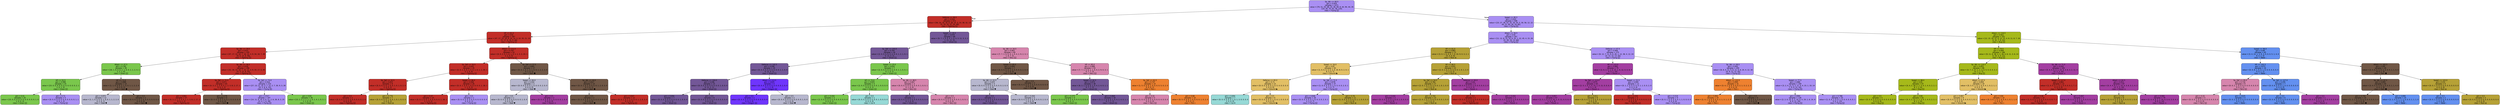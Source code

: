 digraph Tree {
node [shape=box, style="filled, rounded", color="black", fontname="helvetica"] ;
edge [fontname="helvetica"] ;
0 [label="Sp. Atk <= 60.5\ngini = 0.929\nsamples = 1071\nvalue = [79, 51, 44, 68, 24, 46, 69, 8, 44, 94, 44, 35\n119, 40, 70, 63, 39, 134]\nclass = Flying 🦅", fillcolor="#A98FF3"] ;
1 [label="Defense <= 99.5\ngini = 0.918\nsamples = 473\nvalue = [56, 24, 16, 16, 8, 28, 15, 3, 14, 38, 32, 13\n75, 19, 10, 37, 20, 49]\nclass = Fighting 🥊", fillcolor="#C22E28"] ;
0 -> 1 [labeldistance=2.5, labelangle=45, headlabel="True"] ;
2 [label="HP <= 81.0\ngini = 0.91\nsamples = 387\nvalue = [47, 17, 15, 16, 8, 24, 14, 3, 10, 35, 21, 10\n72, 17, 9, 16, 9, 44]\nclass = Fighting 🥊", fillcolor="#C22E28"] ;
1 -> 2 ;
3 [label="Sp. Atk <= 29.5\ngini = 0.915\nsamples = 335\nvalue = [47, 17, 13, 16, 7, 18, 13, 3, 9, 34, 18, 7, 49\n16, 6, 14, 9, 39]\nclass = Fighting 🥊", fillcolor="#C22E28"] ;
2 -> 3 ;
4 [label="Attack <= 47.5\ngini = 0.785\nsamples = 39\nvalue = [16, 1, 0, 0, 0, 2, 1, 0, 0, 1, 1, 2, 4, 1\n1, 2, 1, 6]\nclass = Grass 🌿", fillcolor="#7AC74C"] ;
3 -> 4 ;
5 [label="HP <= 52.5\ngini = 0.589\nsamples = 25\nvalue = [15, 0, 0, 0, 0, 0, 0, 0, 0, 0, 0, 0, 2, 1\n1, 0, 1, 5]\nclass = Grass 🌿", fillcolor="#7AC74C"] ;
4 -> 5 ;
6 [label="gini = 0.41\nsamples = 20\nvalue = [15, 0, 0, 0, 0, 0, 0, 0, 0, 0, 0, 0, 1, 0\n1, 0, 0, 3]\nclass = Grass 🌿", fillcolor="#7AC74C"] ;
5 -> 6 ;
7 [label="gini = 0.72\nsamples = 5\nvalue = [0, 0, 0, 0, 0, 0, 0, 0, 0, 0, 0, 0, 1, 1\n0, 0, 1, 2]\nclass = Flying 🦅", fillcolor="#A98FF3"] ;
5 -> 7 ;
8 [label="HP <= 71.0\ngini = 0.888\nsamples = 14\nvalue = [1, 1, 0, 0, 0, 2, 1, 0, 0, 1, 1, 2, 2, 0\n0, 2, 0, 1]\nclass = Dark 🌑", fillcolor="#705746"] ;
4 -> 8 ;
9 [label="gini = 0.875\nsamples = 12\nvalue = [1, 1, 0, 0, 0, 0, 1, 0, 0, 1, 1, 2, 2, 0\n0, 2, 0, 1]\nclass = Steel 🛡️", fillcolor="#B7B7CE"] ;
8 -> 9 ;
10 [label="gini = 0.0\nsamples = 2\nvalue = [0, 0, 0, 0, 0, 2, 0, 0, 0, 0, 0, 0, 0, 0\n0, 0, 0, 0]\nclass = Dark 🌑", fillcolor="#705746"] ;
8 -> 10 ;
11 [label="Sp. Atk <= 36.5\ngini = 0.918\nsamples = 296\nvalue = [31, 16, 13, 16, 7, 16, 12, 3, 9, 33, 17, 5, 45\n15, 5, 12, 8, 33]\nclass = Fighting 🥊", fillcolor="#C22E28"] ;
3 -> 11 ;
12 [label="Sp. Def <= 72.5\ngini = 0.871\nsamples = 63\nvalue = [4, 3, 2, 1, 2, 9, 0, 1, 2, 3, 8, 2, 17, 1\n0, 4, 2, 2]\nclass = Fighting 🥊", fillcolor="#C22E28"] ;
11 -> 12 ;
13 [label="gini = 0.864\nsamples = 57\nvalue = [4, 3, 2, 1, 2, 4, 0, 1, 1, 3, 8, 2, 17, 1\n0, 4, 2, 2]\nclass = Fighting 🥊", fillcolor="#C22E28"] ;
12 -> 13 ;
14 [label="gini = 0.278\nsamples = 6\nvalue = [0, 0, 0, 0, 0, 5, 0, 0, 1, 0, 0, 0, 0, 0\n0, 0, 0, 0]\nclass = Dark 🌑", fillcolor="#705746"] ;
12 -> 14 ;
15 [label="Sp. Def <= 74.0\ngini = 0.916\nsamples = 233\nvalue = [27, 13, 11, 15, 5, 7, 12, 2, 7, 30, 9, 3, 28\n14, 5, 8, 6, 31]\nclass = Flying 🦅", fillcolor="#A98FF3"] ;
11 -> 15 ;
16 [label="gini = 0.917\nsamples = 197\nvalue = [14, 11, 9, 14, 4, 6, 11, 2, 6, 26, 8, 3, 25\n13, 4, 7, 6, 28]\nclass = Flying 🦅", fillcolor="#A98FF3"] ;
15 -> 16 ;
17 [label="gini = 0.83\nsamples = 36\nvalue = [13, 2, 2, 1, 1, 1, 1, 0, 1, 4, 1, 0, 3, 1\n1, 1, 0, 3]\nclass = Grass 🌿", fillcolor="#7AC74C"] ;
15 -> 17 ;
18 [label="Attack <= 111.5\ngini = 0.767\nsamples = 52\nvalue = [0, 0, 2, 0, 1, 6, 1, 0, 1, 1, 3, 3, 23, 1\n3, 2, 0, 5]\nclass = Fighting 🥊", fillcolor="#C22E28"] ;
2 -> 18 ;
19 [label="Sp. Def <= 50.5\ngini = 0.645\nsamples = 35\nvalue = [0, 0, 1, 0, 0, 2, 0, 0, 1, 0, 1, 1, 20, 1\n3, 1, 0, 4]\nclass = Fighting 🥊", fillcolor="#C22E28"] ;
18 -> 19 ;
20 [label="Sp. Def <= 32.5\ngini = 0.815\nsamples = 9\nvalue = [0, 0, 0, 0, 0, 1, 0, 0, 1, 0, 1, 0, 2, 0\n2, 0, 0, 2]\nclass = Fighting 🥊", fillcolor="#C22E28"] ;
19 -> 20 ;
21 [label="gini = 0.0\nsamples = 2\nvalue = [0, 0, 0, 0, 0, 0, 0, 0, 0, 0, 0, 0, 2, 0\n0, 0, 0, 0]\nclass = Fighting 🥊", fillcolor="#C22E28"] ;
20 -> 21 ;
22 [label="gini = 0.776\nsamples = 7\nvalue = [0, 0, 0, 0, 0, 1, 0, 0, 1, 0, 1, 0, 0, 0\n2, 0, 0, 2]\nclass = Rock 🪨", fillcolor="#B6A136"] ;
20 -> 22 ;
23 [label="Speed <= 96.0\ngini = 0.506\nsamples = 26\nvalue = [0, 0, 1, 0, 0, 1, 0, 0, 0, 0, 0, 1, 18, 1\n1, 1, 0, 2]\nclass = Fighting 🥊", fillcolor="#C22E28"] ;
19 -> 23 ;
24 [label="gini = 0.47\nsamples = 25\nvalue = [0, 0, 1, 0, 0, 1, 0, 0, 0, 0, 0, 1, 18, 1\n1, 1, 0, 1]\nclass = Fighting 🥊", fillcolor="#C22E28"] ;
23 -> 24 ;
25 [label="gini = 0.0\nsamples = 1\nvalue = [0, 0, 0, 0, 0, 0, 0, 0, 0, 0, 0, 0, 0, 0\n0, 0, 0, 1]\nclass = Flying 🦅", fillcolor="#A98FF3"] ;
23 -> 25 ;
26 [label="Sp. Def <= 57.5\ngini = 0.865\nsamples = 17\nvalue = [0, 0, 1, 0, 1, 4, 1, 0, 0, 1, 2, 2, 3, 0\n0, 1, 0, 1]\nclass = Dark 🌑", fillcolor="#705746"] ;
18 -> 26 ;
27 [label="Speed <= 84.0\ngini = 0.444\nsamples = 3\nvalue = [0, 0, 0, 0, 0, 0, 1, 0, 0, 0, 0, 2, 0, 0\n0, 0, 0, 0]\nclass = Steel 🛡️", fillcolor="#B7B7CE"] ;
26 -> 27 ;
28 [label="gini = 0.0\nsamples = 1\nvalue = [0, 0, 0, 0, 0, 0, 0, 0, 0, 0, 0, 1, 0, 0\n0, 0, 0, 0]\nclass = Steel 🛡️", fillcolor="#B7B7CE"] ;
27 -> 28 ;
29 [label="gini = 0.5\nsamples = 2\nvalue = [0, 0, 0, 0, 0, 0, 1, 0, 0, 0, 0, 1, 0, 0\n0, 0, 0, 0]\nclass = Poison ☠️", fillcolor="#A33EA1"] ;
27 -> 29 ;
30 [label="Sp. Atk <= 44.0\ngini = 0.827\nsamples = 14\nvalue = [0, 0, 1, 0, 1, 4, 0, 0, 0, 1, 2, 0, 3, 0\n0, 1, 0, 1]\nclass = Dark 🌑", fillcolor="#705746"] ;
26 -> 30 ;
31 [label="gini = 0.0\nsamples = 2\nvalue = [0, 0, 0, 0, 0, 2, 0, 0, 0, 0, 0, 0, 0, 0\n0, 0, 0, 0]\nclass = Dark 🌑", fillcolor="#705746"] ;
30 -> 31 ;
32 [label="gini = 0.847\nsamples = 12\nvalue = [0, 0, 1, 0, 1, 2, 0, 0, 0, 1, 2, 0, 3, 0\n0, 1, 0, 1]\nclass = Fighting 🥊", fillcolor="#C22E28"] ;
30 -> 32 ;
33 [label="Speed <= 35.5\ngini = 0.878\nsamples = 86\nvalue = [9, 7, 1, 0, 0, 4, 1, 0, 4, 3, 11, 3, 3, 2\n1, 21, 11, 5]\nclass = Ghost 👻", fillcolor="#735797"] ;
1 -> 33 ;
34 [label="Sp. Def <= 103.0\ngini = 0.704\nsamples = 26\nvalue = [2, 0, 0, 0, 0, 0, 0, 0, 0, 1, 2, 1, 0, 1\n0, 13, 4, 2]\nclass = Ghost 👻", fillcolor="#735797"] ;
33 -> 34 ;
35 [label="Defense <= 142.5\ngini = 0.548\nsamples = 19\nvalue = [0, 0, 0, 0, 0, 0, 0, 0, 0, 0, 1, 1, 0, 0\n0, 12, 4, 1]\nclass = Ghost 👻", fillcolor="#735797"] ;
34 -> 35 ;
36 [label="Defense <= 104.0\ngini = 0.436\nsamples = 15\nvalue = [0, 0, 0, 0, 0, 0, 0, 0, 0, 0, 1, 0, 0, 0\n0, 11, 2, 1]\nclass = Ghost 👻", fillcolor="#735797"] ;
35 -> 36 ;
37 [label="gini = 0.694\nsamples = 7\nvalue = [0, 0, 0, 0, 0, 0, 0, 0, 0, 0, 1, 0, 0, 0\n0, 3, 2, 1]\nclass = Ghost 👻", fillcolor="#735797"] ;
36 -> 37 ;
38 [label="gini = 0.0\nsamples = 8\nvalue = [0, 0, 0, 0, 0, 0, 0, 0, 0, 0, 0, 0, 0, 0\n0, 8, 0, 0]\nclass = Ghost 👻", fillcolor="#735797"] ;
36 -> 38 ;
39 [label="Attack <= 113.5\ngini = 0.625\nsamples = 4\nvalue = [0, 0, 0, 0, 0, 0, 0, 0, 0, 0, 0, 1, 0, 0\n0, 1, 2, 0]\nclass = Dragon 🐉", fillcolor="#6F35FC"] ;
35 -> 39 ;
40 [label="gini = 0.0\nsamples = 2\nvalue = [0, 0, 0, 0, 0, 0, 0, 0, 0, 0, 0, 0, 0, 0\n0, 0, 2, 0]\nclass = Dragon 🐉", fillcolor="#6F35FC"] ;
39 -> 40 ;
41 [label="gini = 0.5\nsamples = 2\nvalue = [0, 0, 0, 0, 0, 0, 0, 0, 0, 0, 0, 1, 0, 0\n0, 1, 0, 0]\nclass = Steel 🛡️", fillcolor="#B7B7CE"] ;
39 -> 41 ;
42 [label="Speed <= 25.0\ngini = 0.816\nsamples = 7\nvalue = [2, 0, 0, 0, 0, 0, 0, 0, 0, 1, 1, 0, 0, 1\n0, 1, 0, 1]\nclass = Grass 🌿", fillcolor="#7AC74C"] ;
34 -> 42 ;
43 [label="HP <= 72.0\ngini = 0.625\nsamples = 4\nvalue = [2, 0, 0, 0, 0, 0, 0, 0, 0, 1, 0, 0, 0, 0\n0, 0, 0, 1]\nclass = Grass 🌿", fillcolor="#7AC74C"] ;
42 -> 43 ;
44 [label="gini = 0.444\nsamples = 3\nvalue = [2, 0, 0, 0, 0, 0, 0, 0, 0, 0, 0, 0, 0, 0\n0, 0, 0, 1]\nclass = Grass 🌿", fillcolor="#7AC74C"] ;
43 -> 44 ;
45 [label="gini = 0.0\nsamples = 1\nvalue = [0, 0, 0, 0, 0, 0, 0, 0, 0, 1, 0, 0, 0, 0\n0, 0, 0, 0]\nclass = Ice ❄️", fillcolor="#96D9D6"] ;
43 -> 45 ;
46 [label="Sp. Atk <= 48.5\ngini = 0.667\nsamples = 3\nvalue = [0, 0, 0, 0, 0, 0, 0, 0, 0, 0, 1, 0, 0, 1\n0, 1, 0, 0]\nclass = Fairy 🧚", fillcolor="#D685AD"] ;
42 -> 46 ;
47 [label="gini = 0.0\nsamples = 1\nvalue = [0, 0, 0, 0, 0, 0, 0, 0, 0, 0, 0, 0, 0, 0\n0, 1, 0, 0]\nclass = Ghost 👻", fillcolor="#735797"] ;
46 -> 47 ;
48 [label="gini = 0.5\nsamples = 2\nvalue = [0, 0, 0, 0, 0, 0, 0, 0, 0, 0, 1, 0, 0, 1\n0, 0, 0, 0]\nclass = Fairy 🧚", fillcolor="#D685AD"] ;
46 -> 48 ;
49 [label="Sp. Atk <= 34.5\ngini = 0.902\nsamples = 60\nvalue = [7, 7, 1, 0, 0, 4, 1, 0, 4, 2, 9, 2, 3, 1\n1, 8, 7, 3]\nclass = Fairy 🧚", fillcolor="#D685AD"] ;
33 -> 49 ;
50 [label="Speed <= 85.0\ngini = 0.694\nsamples = 7\nvalue = [0, 0, 0, 0, 0, 3, 0, 0, 0, 0, 0, 2, 0, 0\n1, 1, 0, 0]\nclass = Dark 🌑", fillcolor="#705746"] ;
49 -> 50 ;
51 [label="Sp. Atk <= 22.5\ngini = 0.625\nsamples = 4\nvalue = [0, 0, 0, 0, 0, 0, 0, 0, 0, 0, 0, 2, 0, 0\n1, 1, 0, 0]\nclass = Steel 🛡️", fillcolor="#B7B7CE"] ;
50 -> 51 ;
52 [label="gini = 0.0\nsamples = 1\nvalue = [0, 0, 0, 0, 0, 0, 0, 0, 0, 0, 0, 0, 0, 0\n0, 1, 0, 0]\nclass = Ghost 👻", fillcolor="#735797"] ;
51 -> 52 ;
53 [label="gini = 0.444\nsamples = 3\nvalue = [0, 0, 0, 0, 0, 0, 0, 0, 0, 0, 0, 2, 0, 0\n1, 0, 0, 0]\nclass = Steel 🛡️", fillcolor="#B7B7CE"] ;
51 -> 53 ;
54 [label="gini = 0.0\nsamples = 3\nvalue = [0, 0, 0, 0, 0, 3, 0, 0, 0, 0, 0, 0, 0, 0\n0, 0, 0, 0]\nclass = Dark 🌑", fillcolor="#705746"] ;
50 -> 54 ;
55 [label="HP <= 85.0\ngini = 0.886\nsamples = 53\nvalue = [7, 7, 1, 0, 0, 1, 1, 0, 4, 2, 9, 0, 3, 1\n0, 7, 7, 3]\nclass = Fairy 🧚", fillcolor="#D685AD"] ;
49 -> 55 ;
56 [label="Speed <= 42.5\ngini = 0.874\nsamples = 38\nvalue = [6, 2, 1, 0, 0, 0, 1, 0, 4, 2, 4, 0, 1, 1\n0, 7, 7, 2]\nclass = Ghost 👻", fillcolor="#735797"] ;
55 -> 56 ;
57 [label="gini = 0.375\nsamples = 4\nvalue = [3, 0, 0, 0, 0, 0, 0, 0, 0, 0, 0, 0, 0, 0\n0, 0, 0, 1]\nclass = Grass 🌿", fillcolor="#7AC74C"] ;
56 -> 57 ;
58 [label="gini = 0.869\nsamples = 34\nvalue = [3, 2, 1, 0, 0, 0, 1, 0, 4, 2, 4, 0, 1, 1\n0, 7, 7, 1]\nclass = Ghost 👻", fillcolor="#735797"] ;
56 -> 58 ;
59 [label="Sp. Def <= 62.5\ngini = 0.747\nsamples = 15\nvalue = [1, 5, 0, 0, 0, 1, 0, 0, 0, 0, 5, 0, 2, 0\n0, 0, 0, 1]\nclass = Fire 🔥", fillcolor="#EE8130"] ;
55 -> 59 ;
60 [label="gini = 0.32\nsamples = 5\nvalue = [1, 0, 0, 0, 0, 0, 0, 0, 0, 0, 4, 0, 0, 0\n0, 0, 0, 0]\nclass = Fairy 🧚", fillcolor="#D685AD"] ;
59 -> 60 ;
61 [label="gini = 0.68\nsamples = 10\nvalue = [0, 5, 0, 0, 0, 1, 0, 0, 0, 0, 1, 0, 2, 0\n0, 0, 0, 1]\nclass = Fire 🔥", fillcolor="#EE8130"] ;
59 -> 61 ;
62 [label="Speed <= 85.5\ngini = 0.924\nsamples = 598\nvalue = [23, 27, 28, 52, 16, 18, 54, 5, 30, 56, 12, 22\n44, 21, 60, 26, 19, 85]\nclass = Flying 🦅", fillcolor="#A98FF3"] ;
0 -> 62 [labeldistance=2.5, labelangle=-45, headlabel="False"] ;
63 [label="Attack <= 56.5\ngini = 0.91\nsamples = 347\nvalue = [11, 12, 8, 15, 10, 6, 33, 1, 22, 45, 4, 15, 26\n15, 28, 19, 13, 64]\nclass = Flying 🦅", fillcolor="#A98FF3"] ;
62 -> 63 ;
64 [label="HP <= 61.0\ngini = 0.883\nsamples = 72\nvalue = [3, 0, 1, 4, 4, 0, 7, 0, 10, 9, 0, 3, 2, 1\n15, 4, 0, 9]\nclass = Rock 🪨", fillcolor="#B6A136"] ;
63 -> 64 ;
65 [label="Speed <= 34.0\ngini = 0.87\nsamples = 50\nvalue = [1, 0, 0, 4, 3, 0, 3, 0, 10, 8, 0, 2, 0, 1\n8, 3, 0, 7]\nclass = Ground 🏜️", fillcolor="#E2BF65"] ;
64 -> 65 ;
66 [label="Defense <= 65.0\ngini = 0.71\nsamples = 13\nvalue = [0, 0, 0, 0, 0, 0, 2, 0, 5, 4, 0, 0, 0, 0\n2, 0, 0, 0]\nclass = Ground 🏜️", fillcolor="#E2BF65"] ;
65 -> 66 ;
67 [label="gini = 0.694\nsamples = 7\nvalue = [0, 0, 0, 0, 0, 0, 1, 0, 1, 3, 0, 0, 0, 0\n2, 0, 0, 0]\nclass = Ice ❄️", fillcolor="#96D9D6"] ;
66 -> 67 ;
68 [label="gini = 0.5\nsamples = 6\nvalue = [0, 0, 0, 0, 0, 0, 1, 0, 4, 1, 0, 0, 0, 0\n0, 0, 0, 0]\nclass = Ground 🏜️", fillcolor="#E2BF65"] ;
66 -> 68 ;
69 [label="Sp. Def <= 71.5\ngini = 0.878\nsamples = 37\nvalue = [1, 0, 0, 4, 3, 0, 1, 0, 5, 4, 0, 2, 0, 1\n6, 3, 0, 7]\nclass = Flying 🦅", fillcolor="#A98FF3"] ;
65 -> 69 ;
70 [label="gini = 0.846\nsamples = 26\nvalue = [0, 0, 0, 4, 0, 0, 1, 0, 4, 3, 0, 2, 0, 1\n2, 2, 0, 7]\nclass = Flying 🦅", fillcolor="#A98FF3"] ;
69 -> 70 ;
71 [label="gini = 0.76\nsamples = 11\nvalue = [1, 0, 0, 0, 3, 0, 0, 0, 1, 1, 0, 0, 0, 0\n4, 1, 0, 0]\nclass = Rock 🪨", fillcolor="#B6A136"] ;
69 -> 71 ;
72 [label="HP <= 80.5\ngini = 0.831\nsamples = 22\nvalue = [2, 0, 1, 0, 1, 0, 4, 0, 0, 1, 0, 1, 2, 0\n7, 1, 0, 2]\nclass = Rock 🪨", fillcolor="#B6A136"] ;
64 -> 72 ;
73 [label="Sp. Def <= 54.5\ngini = 0.782\nsamples = 17\nvalue = [2, 0, 1, 0, 1, 0, 2, 0, 0, 1, 0, 1, 0, 0\n7, 1, 0, 1]\nclass = Rock 🪨", fillcolor="#B6A136"] ;
72 -> 73 ;
74 [label="gini = 0.444\nsamples = 3\nvalue = [0, 0, 0, 0, 0, 0, 2, 0, 0, 1, 0, 0, 0, 0\n0, 0, 0, 0]\nclass = Poison ☠️", fillcolor="#A33EA1"] ;
73 -> 74 ;
75 [label="gini = 0.704\nsamples = 14\nvalue = [2, 0, 1, 0, 1, 0, 0, 0, 0, 0, 0, 1, 0, 0\n7, 1, 0, 1]\nclass = Rock 🪨", fillcolor="#B6A136"] ;
73 -> 75 ;
76 [label="Defense <= 60.0\ngini = 0.64\nsamples = 5\nvalue = [0, 0, 0, 0, 0, 0, 2, 0, 0, 0, 0, 0, 2, 0\n0, 0, 0, 1]\nclass = Poison ☠️", fillcolor="#A33EA1"] ;
72 -> 76 ;
77 [label="gini = 0.0\nsamples = 2\nvalue = [0, 0, 0, 0, 0, 0, 0, 0, 0, 0, 0, 0, 2, 0\n0, 0, 0, 0]\nclass = Fighting 🥊", fillcolor="#C22E28"] ;
76 -> 77 ;
78 [label="gini = 0.444\nsamples = 3\nvalue = [0, 0, 0, 0, 0, 0, 2, 0, 0, 0, 0, 0, 0, 0\n0, 0, 0, 1]\nclass = Poison ☠️", fillcolor="#A33EA1"] ;
76 -> 78 ;
79 [label="Defense <= 67.5\ngini = 0.906\nsamples = 275\nvalue = [8, 12, 7, 11, 6, 6, 26, 1, 12, 36, 4, 12, 24\n14, 13, 15, 13, 55]\nclass = Flying 🦅", fillcolor="#A98FF3"] ;
63 -> 79 ;
80 [label="HP <= 115.0\ngini = 0.883\nsamples = 75\nvalue = [2, 6, 2, 0, 1, 0, 15, 1, 6, 12, 0, 0, 8, 4\n4, 3, 1, 10]\nclass = Poison ☠️", fillcolor="#A33EA1"] ;
79 -> 80 ;
81 [label="Sp. Def <= 113.5\ngini = 0.875\nsamples = 63\nvalue = [2, 5, 1, 0, 1, 0, 15, 1, 5, 11, 0, 0, 6, 4\n4, 3, 1, 4]\nclass = Poison ☠️", fillcolor="#A33EA1"] ;
80 -> 81 ;
82 [label="gini = 0.857\nsamples = 57\nvalue = [2, 5, 1, 0, 0, 0, 15, 1, 3, 11, 0, 0, 6, 4\n1, 3, 1, 4]\nclass = Poison ☠️", fillcolor="#A33EA1"] ;
81 -> 82 ;
83 [label="gini = 0.611\nsamples = 6\nvalue = [0, 0, 0, 0, 1, 0, 0, 0, 2, 0, 0, 0, 0, 0\n3, 0, 0, 0]\nclass = Rock 🪨", fillcolor="#B6A136"] ;
81 -> 83 ;
84 [label="Speed <= 52.5\ngini = 0.694\nsamples = 12\nvalue = [0, 1, 1, 0, 0, 0, 0, 0, 1, 1, 0, 0, 2, 0\n0, 0, 0, 6]\nclass = Flying 🦅", fillcolor="#A98FF3"] ;
80 -> 84 ;
85 [label="gini = 0.444\nsamples = 3\nvalue = [0, 1, 0, 0, 0, 0, 0, 0, 0, 0, 0, 0, 2, 0\n0, 0, 0, 0]\nclass = Fighting 🥊", fillcolor="#C22E28"] ;
84 -> 85 ;
86 [label="gini = 0.519\nsamples = 9\nvalue = [0, 0, 1, 0, 0, 0, 0, 0, 1, 1, 0, 0, 0, 0\n0, 0, 0, 6]\nclass = Flying 🦅", fillcolor="#A98FF3"] ;
84 -> 86 ;
87 [label="Sp. Atk <= 69.5\ngini = 0.902\nsamples = 200\nvalue = [6, 6, 5, 11, 5, 6, 11, 0, 6, 24, 4, 12, 16\n10, 9, 12, 12, 45]\nclass = Flying 🦅", fillcolor="#A98FF3"] ;
79 -> 87 ;
88 [label="Attack <= 122.5\ngini = 0.905\nsamples = 31\nvalue = [3, 4, 1, 0, 0, 4, 0, 0, 2, 1, 3, 2, 2, 3\n0, 3, 0, 3]\nclass = Fire 🔥", fillcolor="#EE8130"] ;
87 -> 88 ;
89 [label="gini = 0.893\nsamples = 25\nvalue = [2, 4, 1, 0, 0, 0, 0, 0, 2, 1, 3, 1, 2, 3\n0, 3, 0, 3]\nclass = Fire 🔥", fillcolor="#EE8130"] ;
88 -> 89 ;
90 [label="gini = 0.5\nsamples = 6\nvalue = [1, 0, 0, 0, 0, 4, 0, 0, 0, 0, 0, 1, 0, 0\n0, 0, 0, 0]\nclass = Dark 🌑", fillcolor="#705746"] ;
88 -> 90 ;
91 [label="Speed <= 77.5\ngini = 0.886\nsamples = 169\nvalue = [3, 2, 4, 11, 5, 2, 11, 0, 4, 23, 1, 10, 14\n7, 9, 9, 12, 42]\nclass = Flying 🦅", fillcolor="#A98FF3"] ;
87 -> 91 ;
92 [label="gini = 0.894\nsamples = 136\nvalue = [2, 2, 0, 10, 5, 2, 10, 0, 4, 19, 1, 6, 14, 6\n6, 9, 11, 29]\nclass = Flying 🦅", fillcolor="#A98FF3"] ;
91 -> 92 ;
93 [label="gini = 0.788\nsamples = 33\nvalue = [1, 0, 4, 1, 0, 0, 1, 0, 0, 4, 0, 4, 0, 1\n3, 0, 1, 13]\nclass = Flying 🦅", fillcolor="#A98FF3"] ;
91 -> 93 ;
94 [label="Attack <= 116.5\ngini = 0.921\nsamples = 251\nvalue = [12, 15, 20, 37, 6, 12, 21, 4, 8, 11, 8, 7, 18\n6, 32, 7, 6, 21]\nclass = Bug 🐞", fillcolor="#A6B91A"] ;
62 -> 94 ;
95 [label="HP <= 70.5\ngini = 0.906\nsamples = 186\nvalue = [9, 11, 6, 36, 3, 3, 18, 4, 8, 11, 3, 6, 14\n6, 24, 3, 4, 17]\nclass = Bug 🐞", fillcolor="#A6B91A"] ;
94 -> 95 ;
96 [label="Sp. Atk <= 110.5\ngini = 0.853\nsamples = 86\nvalue = [4, 7, 2, 27, 1, 2, 3, 0, 5, 5, 0, 4, 3, 2\n12, 1, 1, 7]\nclass = Bug 🐞", fillcolor="#A6B91A"] ;
95 -> 96 ;
97 [label="Speed <= 88.0\ngini = 0.81\nsamples = 67\nvalue = [4, 4, 2, 26, 1, 1, 3, 0, 1, 4, 0, 2, 2, 1\n8, 1, 1, 6]\nclass = Bug 🐞", fillcolor="#A6B91A"] ;
96 -> 97 ;
98 [label="gini = 0.0\nsamples = 5\nvalue = [0, 0, 0, 5, 0, 0, 0, 0, 0, 0, 0, 0, 0, 0\n0, 0, 0, 0]\nclass = Bug 🐞", fillcolor="#A6B91A"] ;
97 -> 98 ;
99 [label="gini = 0.84\nsamples = 62\nvalue = [4, 4, 2, 21, 1, 1, 3, 0, 1, 4, 0, 2, 2, 1\n8, 1, 1, 6]\nclass = Bug 🐞", fillcolor="#A6B91A"] ;
97 -> 99 ;
100 [label="Attack <= 67.5\ngini = 0.859\nsamples = 19\nvalue = [0, 3, 0, 1, 0, 1, 0, 0, 4, 1, 0, 2, 1, 1\n4, 0, 0, 1]\nclass = Ground 🏜️", fillcolor="#E2BF65"] ;
96 -> 100 ;
101 [label="gini = 0.667\nsamples = 9\nvalue = [0, 0, 0, 0, 0, 0, 0, 0, 4, 0, 0, 1, 0, 1\n3, 0, 0, 0]\nclass = Ground 🏜️", fillcolor="#E2BF65"] ;
100 -> 101 ;
102 [label="gini = 0.84\nsamples = 10\nvalue = [0, 3, 0, 1, 0, 1, 0, 0, 0, 1, 0, 1, 1, 0\n1, 0, 0, 1]\nclass = Fire 🔥", fillcolor="#EE8130"] ;
100 -> 102 ;
103 [label="Sp. Atk <= 71.0\ngini = 0.916\nsamples = 100\nvalue = [5, 4, 4, 9, 2, 1, 15, 4, 3, 6, 3, 2, 11, 4\n12, 2, 3, 10]\nclass = Poison ☠️", fillcolor="#A33EA1"] ;
95 -> 103 ;
104 [label="Speed <= 117.0\ngini = 0.663\nsamples = 13\nvalue = [1, 0, 0, 0, 1, 0, 1, 0, 0, 0, 0, 1, 7, 2\n0, 0, 0, 0]\nclass = Fighting 🥊", fillcolor="#C22E28"] ;
103 -> 104 ;
105 [label="gini = 0.48\nsamples = 10\nvalue = [1, 0, 0, 0, 1, 0, 0, 0, 0, 0, 0, 0, 7, 1\n0, 0, 0, 0]\nclass = Fighting 🥊", fillcolor="#C22E28"] ;
104 -> 105 ;
106 [label="gini = 0.667\nsamples = 3\nvalue = [0, 0, 0, 0, 0, 0, 1, 0, 0, 0, 0, 1, 0, 1\n0, 0, 0, 0]\nclass = Poison ☠️", fillcolor="#A33EA1"] ;
104 -> 106 ;
107 [label="Attack <= 62.5\ngini = 0.911\nsamples = 87\nvalue = [4, 4, 4, 9, 1, 1, 14, 4, 3, 6, 3, 1, 4, 2\n12, 2, 3, 10]\nclass = Poison ☠️", fillcolor="#A33EA1"] ;
103 -> 107 ;
108 [label="gini = 0.719\nsamples = 8\nvalue = [2, 0, 0, 0, 0, 0, 0, 0, 0, 0, 0, 1, 0, 0\n3, 2, 0, 0]\nclass = Rock 🪨", fillcolor="#B6A136"] ;
107 -> 108 ;
109 [label="gini = 0.905\nsamples = 79\nvalue = [2, 4, 4, 9, 1, 1, 14, 4, 3, 6, 3, 0, 4, 2\n9, 0, 3, 10]\nclass = Poison ☠️", fillcolor="#A33EA1"] ;
107 -> 109 ;
110 [label="Speed <= 96.0\ngini = 0.89\nsamples = 65\nvalue = [3, 4, 14, 1, 3, 9, 3, 0, 0, 0, 5, 1, 4, 0\n8, 4, 2, 4]\nclass = Water 💧", fillcolor="#6390F0"] ;
94 -> 110 ;
111 [label="HP <= 102.5\ngini = 0.672\nsamples = 16\nvalue = [0, 0, 8, 1, 0, 0, 1, 0, 0, 0, 4, 0, 0, 0\n0, 0, 1, 1]\nclass = Water 💧", fillcolor="#6390F0"] ;
110 -> 111 ;
112 [label="Sp. Def <= 95.0\ngini = 0.716\nsamples = 9\nvalue = [0, 0, 2, 1, 0, 0, 0, 0, 0, 0, 4, 0, 0, 0\n0, 0, 1, 1]\nclass = Fairy 🧚", fillcolor="#D685AD"] ;
111 -> 112 ;
113 [label="gini = 0.32\nsamples = 5\nvalue = [0, 0, 0, 1, 0, 0, 0, 0, 0, 0, 4, 0, 0, 0\n0, 0, 0, 0]\nclass = Fairy 🧚", fillcolor="#D685AD"] ;
112 -> 113 ;
114 [label="gini = 0.625\nsamples = 4\nvalue = [0, 0, 2, 0, 0, 0, 0, 0, 0, 0, 0, 0, 0, 0\n0, 0, 1, 1]\nclass = Water 💧", fillcolor="#6390F0"] ;
112 -> 114 ;
115 [label="Sp. Def <= 127.0\ngini = 0.245\nsamples = 7\nvalue = [0, 0, 6, 0, 0, 0, 1, 0, 0, 0, 0, 0, 0, 0\n0, 0, 0, 0]\nclass = Water 💧", fillcolor="#6390F0"] ;
111 -> 115 ;
116 [label="gini = 0.0\nsamples = 6\nvalue = [0, 0, 6, 0, 0, 0, 0, 0, 0, 0, 0, 0, 0, 0\n0, 0, 0, 0]\nclass = Water 💧", fillcolor="#6390F0"] ;
115 -> 116 ;
117 [label="gini = 0.0\nsamples = 1\nvalue = [0, 0, 0, 0, 0, 0, 1, 0, 0, 0, 0, 0, 0, 0\n0, 0, 0, 0]\nclass = Poison ☠️", fillcolor="#A33EA1"] ;
115 -> 117 ;
118 [label="Attack <= 162.5\ngini = 0.89\nsamples = 49\nvalue = [3, 4, 6, 0, 3, 9, 2, 0, 0, 0, 1, 1, 4, 0\n8, 4, 1, 3]\nclass = Dark 🌑", fillcolor="#705746"] ;
110 -> 118 ;
119 [label="Sp. Atk <= 97.5\ngini = 0.895\nsamples = 44\nvalue = [3, 4, 5, 0, 3, 9, 2, 0, 0, 0, 1, 1, 4, 0\n4, 4, 1, 3]\nclass = Dark 🌑", fillcolor="#705746"] ;
118 -> 119 ;
120 [label="gini = 0.759\nsamples = 19\nvalue = [1, 2, 1, 0, 2, 8, 0, 0, 0, 0, 0, 0, 3, 0\n0, 2, 0, 0]\nclass = Dark 🌑", fillcolor="#705746"] ;
119 -> 120 ;
121 [label="gini = 0.899\nsamples = 25\nvalue = [2, 2, 4, 0, 1, 1, 2, 0, 0, 0, 1, 1, 1, 0\n4, 2, 1, 3]\nclass = Water 💧", fillcolor="#6390F0"] ;
119 -> 121 ;
122 [label="Speed <= 122.0\ngini = 0.32\nsamples = 5\nvalue = [0, 0, 1, 0, 0, 0, 0, 0, 0, 0, 0, 0, 0, 0\n4, 0, 0, 0]\nclass = Rock 🪨", fillcolor="#B6A136"] ;
118 -> 122 ;
123 [label="gini = 0.5\nsamples = 2\nvalue = [0, 0, 1, 0, 0, 0, 0, 0, 0, 0, 0, 0, 0, 0\n1, 0, 0, 0]\nclass = Water 💧", fillcolor="#6390F0"] ;
122 -> 123 ;
124 [label="gini = 0.0\nsamples = 3\nvalue = [0, 0, 0, 0, 0, 0, 0, 0, 0, 0, 0, 0, 0, 0\n3, 0, 0, 0]\nclass = Rock 🪨", fillcolor="#B6A136"] ;
122 -> 124 ;
}